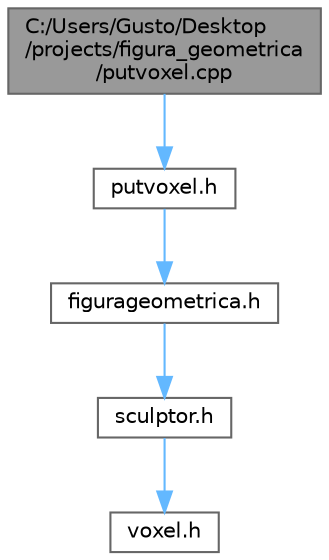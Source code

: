 digraph "C:/Users/Gusto/Desktop/projects/figura_geometrica/putvoxel.cpp"
{
 // LATEX_PDF_SIZE
  bgcolor="transparent";
  edge [fontname=Helvetica,fontsize=10,labelfontname=Helvetica,labelfontsize=10];
  node [fontname=Helvetica,fontsize=10,shape=box,height=0.2,width=0.4];
  Node1 [id="Node000001",label="C:/Users/Gusto/Desktop\l/projects/figura_geometrica\l/putvoxel.cpp",height=0.2,width=0.4,color="gray40", fillcolor="grey60", style="filled", fontcolor="black",tooltip=" "];
  Node1 -> Node2 [id="edge5_Node000001_Node000002",color="steelblue1",style="solid",tooltip=" "];
  Node2 [id="Node000002",label="putvoxel.h",height=0.2,width=0.4,color="grey40", fillcolor="white", style="filled",URL="$putvoxel_8h.html",tooltip=" "];
  Node2 -> Node3 [id="edge6_Node000002_Node000003",color="steelblue1",style="solid",tooltip=" "];
  Node3 [id="Node000003",label="figurageometrica.h",height=0.2,width=0.4,color="grey40", fillcolor="white", style="filled",URL="$figurageometrica_8h.html",tooltip=" "];
  Node3 -> Node4 [id="edge7_Node000003_Node000004",color="steelblue1",style="solid",tooltip=" "];
  Node4 [id="Node000004",label="sculptor.h",height=0.2,width=0.4,color="grey40", fillcolor="white", style="filled",URL="$sculptor_8h.html",tooltip=" "];
  Node4 -> Node5 [id="edge8_Node000004_Node000005",color="steelblue1",style="solid",tooltip=" "];
  Node5 [id="Node000005",label="voxel.h",height=0.2,width=0.4,color="grey40", fillcolor="white", style="filled",URL="$voxel_8h.html",tooltip=" "];
}
